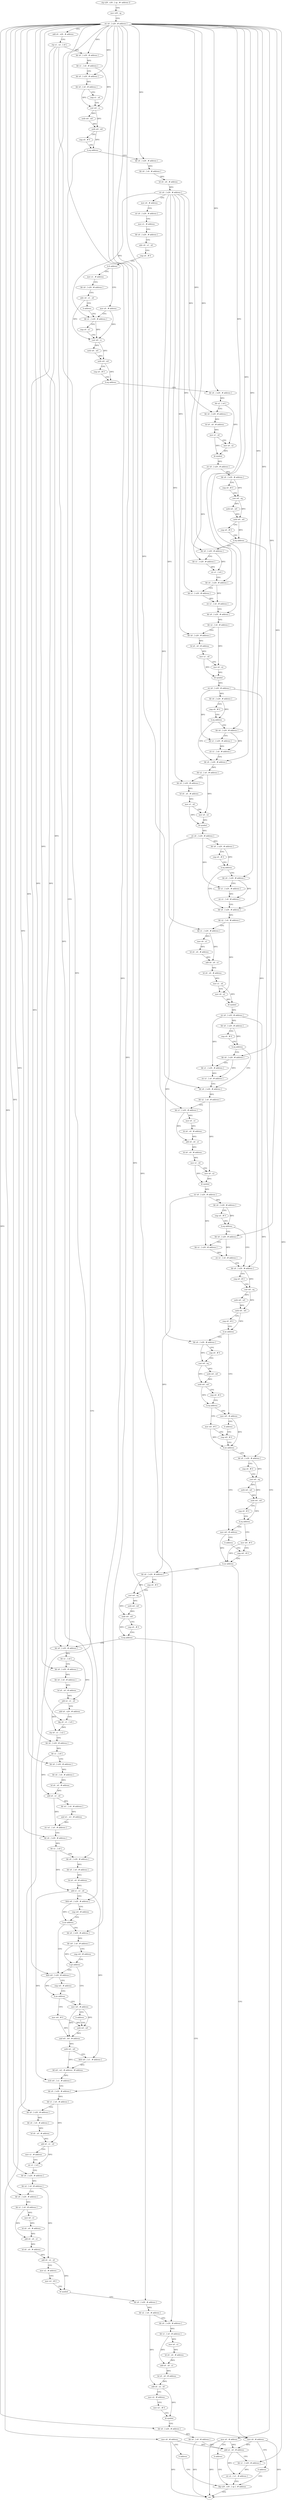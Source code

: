 digraph "func" {
"4256328" [label = "stp x29 , x30 , [ sp , #- address ]!" ]
"4256332" [label = "mov x29 , sp" ]
"4256336" [label = "str x0 , [ x29 , # address ]" ]
"4256340" [label = "add x0 , x29 , # address" ]
"4256344" [label = "stp x1 , x2 , [ x0 ]" ]
"4256348" [label = "ldr x0 , [ x29 , # address ]" ]
"4256352" [label = "ldr x1 , [ x0 , # address ]" ]
"4256356" [label = "ldr x0 , [ x29 , # address ]" ]
"4256360" [label = "ldr x0 , [ x0 , # address ]" ]
"4256364" [label = "cmp x1 , x0" ]
"4256368" [label = "cset w0 , cs" ]
"4256372" [label = "uxtb w0 , w0" ]
"4256376" [label = "uxtb w0 , w0" ]
"4256380" [label = "cmp x0 , # 0" ]
"4256384" [label = "b.eq address" ]
"4256988" [label = "ldr x0 , [ x29 , # address ]" ]
"4256388" [label = "ldr x0 , [ x29 , # address ]" ]
"4256992" [label = "ldr x1 , [ x0 ]" ]
"4256996" [label = "ldr x0 , [ x29 , # address ]" ]
"4257000" [label = "ldr x0 , [ x0 , # address ]" ]
"4257004" [label = "lsl x0 , x0 , # address" ]
"4257008" [label = "add x2 , x1 , x0" ]
"4257012" [label = "add x0 , x29 , # address" ]
"4257016" [label = "ldp x0 , x1 , [ x0 ]" ]
"4257020" [label = "stp x0 , x1 , [ x2 ]" ]
"4257024" [label = "ldr x0 , [ x29 , # address ]" ]
"4257028" [label = "ldr x1 , [ x0 ]" ]
"4257032" [label = "ldr x0 , [ x29 , # address ]" ]
"4257036" [label = "ldr x0 , [ x0 , # address ]" ]
"4257040" [label = "lsl x0 , x0 , # address" ]
"4257044" [label = "add x0 , x1 , x0" ]
"4257048" [label = "ldr w1 , [ x0 , # address ]" ]
"4257052" [label = "and w1 , w1 , # address" ]
"4257056" [label = "str w1 , [ x0 , # address ]" ]
"4257060" [label = "ldr x0 , [ x29 , # address ]" ]
"4257064" [label = "ldr x1 , [ x0 ]" ]
"4257068" [label = "ldr x0 , [ x29 , # address ]" ]
"4257072" [label = "ldr x0 , [ x0 , # address ]" ]
"4257076" [label = "lsl x0 , x0 , # address" ]
"4257080" [label = "add x1 , x1 , x0" ]
"4257084" [label = "ldrb w0 , [ x29 , # address ]" ]
"4257088" [label = "cmp w0 , # address" ]
"4257092" [label = "b.ne address" ]
"4257112" [label = "ldrb w0 , [ x29 , # address ]" ]
"4257096" [label = "ldr x0 , [ x29 , # address ]" ]
"4256392" [label = "ldr x0 , [ x0 , # address ]" ]
"4256396" [label = "lsl x0 , x0 , # address" ]
"4256400" [label = "str x0 , [ x29 , # address ]" ]
"4256404" [label = "mov x0 , # address" ]
"4256408" [label = "str x0 , [ x29 , # address ]" ]
"4256412" [label = "mov x1 , # address" ]
"4256416" [label = "ldr x0 , [ x29 , # address ]" ]
"4256420" [label = "udiv x0 , x1 , x0" ]
"4256424" [label = "cmp x0 , # 0" ]
"4256428" [label = "b.lt address" ]
"4256448" [label = "mov x0 , # address" ]
"4256432" [label = "mov x1 , # address" ]
"4257116" [label = "cmp w0 , # address" ]
"4257120" [label = "b.ne address" ]
"4257132" [label = "mov w0 , # 0" ]
"4257124" [label = "mov w0 , # address" ]
"4257100" [label = "ldr w0 , [ x0 , # address ]" ]
"4257104" [label = "cmp w0 , # address" ]
"4257108" [label = "b.gt address" ]
"4256452" [label = "ldr x1 , [ x29 , # address ]" ]
"4256436" [label = "ldr x0 , [ x29 , # address ]" ]
"4256440" [label = "udiv x0 , x1 , x0" ]
"4256444" [label = "b address" ]
"4257136" [label = "uxtb w0 , w0" ]
"4257128" [label = "b address" ]
"4256488" [label = "ldr x0 , [ x29 , # address ]" ]
"4256492" [label = "ldr x2 , [ x0 ]" ]
"4256496" [label = "ldr x0 , [ x29 , # address ]" ]
"4256500" [label = "lsl x0 , x0 , # address" ]
"4256504" [label = "mov x1 , x0" ]
"4256508" [label = "mov x0 , x2" ]
"4256512" [label = "bl symbol" ]
"4256516" [label = "str x0 , [ x29 , # address ]" ]
"4256520" [label = "ldr x0 , [ x29 , # address ]" ]
"4256524" [label = "cmp x0 , # 0" ]
"4256528" [label = "cset w0 , eq" ]
"4256532" [label = "uxtb w0 , w0" ]
"4256536" [label = "uxtb w0 , w0" ]
"4256540" [label = "cmp x0 , # 0" ]
"4256544" [label = "b.eq address" ]
"4256556" [label = "ldr x0 , [ x29 , # address ]" ]
"4256548" [label = "mov x0 , # address" ]
"4256480" [label = "mov x0 , # address" ]
"4256484" [label = "b address" ]
"4257308" [label = "ldp x29 , x30 , [ sp ] , # address" ]
"4256456" [label = "cmp x0 , x1" ]
"4256460" [label = "cset w0 , cc" ]
"4256464" [label = "uxtb w0 , w0" ]
"4256468" [label = "uxtb w0 , w0" ]
"4256472" [label = "cmp x0 , # 0" ]
"4256476" [label = "b.eq address" ]
"4257140" [label = "and w0 , w0 , # address" ]
"4257144" [label = "uxtb w2 , w0" ]
"4257148" [label = "ldrb w0 , [ x1 , # address ]" ]
"4257152" [label = "bfi w0 , w2 , # address , # address" ]
"4257156" [label = "strb w0 , [ x1 , # address ]" ]
"4257160" [label = "ldr x0 , [ x29 , # address ]" ]
"4257164" [label = "ldr x1 , [ x0 , # address ]" ]
"4257168" [label = "ldr x0 , [ x29 , # address ]" ]
"4257172" [label = "ldr x0 , [ x0 , # address ]" ]
"4257176" [label = "lsl x0 , x0 , # address" ]
"4257180" [label = "add x0 , x1 , x0" ]
"4257184" [label = "mov x1 , # address" ]
"4257188" [label = "str x1 , [ x0 ]" ]
"4257192" [label = "ldr x0 , [ x29 , # address ]" ]
"4257196" [label = "ldr x2 , [ x0 , # address ]" ]
"4257200" [label = "ldr x0 , [ x29 , # address ]" ]
"4257204" [label = "ldr x1 , [ x0 , # address ]" ]
"4257208" [label = "mov x0 , x1" ]
"4257212" [label = "lsl x0 , x0 , # address" ]
"4257216" [label = "add x0 , x0 , x1" ]
"4257220" [label = "lsl x0 , x0 , # address" ]
"4257224" [label = "add x0 , x2 , x0" ]
"4257228" [label = "mov x2 , # address" ]
"4257232" [label = "mov w1 , # 0" ]
"4257236" [label = "bl symbol" ]
"4257240" [label = "ldr x0 , [ x29 , # address ]" ]
"4257244" [label = "ldr x2 , [ x0 , # address ]" ]
"4257248" [label = "ldr x0 , [ x29 , # address ]" ]
"4257252" [label = "ldr x1 , [ x0 , # address ]" ]
"4257256" [label = "mov x0 , x1" ]
"4257260" [label = "lsl x0 , x0 , # address" ]
"4257264" [label = "add x0 , x0 , x1" ]
"4257268" [label = "lsl x0 , x0 , # address" ]
"4257272" [label = "add x0 , x2 , x0" ]
"4257276" [label = "mov x2 , # address" ]
"4257280" [label = "mov w1 , # 0" ]
"4257284" [label = "bl symbol" ]
"4257288" [label = "ldr x0 , [ x29 , # address ]" ]
"4257292" [label = "ldr x0 , [ x0 , # address ]" ]
"4257296" [label = "add x2 , x0 , # address" ]
"4257300" [label = "ldr x1 , [ x29 , # address ]" ]
"4257304" [label = "str x2 , [ x1 , # address ]" ]
"4256560" [label = "ldr x1 , [ x29 , # address ]" ]
"4256564" [label = "str x1 , [ x0 ]" ]
"4256568" [label = "ldr x0 , [ x29 , # address ]" ]
"4256572" [label = "ldr x1 , [ x29 , # address ]" ]
"4256576" [label = "str x1 , [ x0 , # address ]" ]
"4256580" [label = "ldr x0 , [ x29 , # address ]" ]
"4256584" [label = "ldr x2 , [ x0 , # address ]" ]
"4256588" [label = "ldr x0 , [ x29 , # address ]" ]
"4256592" [label = "lsl x0 , x0 , # address" ]
"4256596" [label = "mov x1 , x0" ]
"4256600" [label = "mov x0 , x2" ]
"4256604" [label = "bl symbol" ]
"4256608" [label = "str x0 , [ x29 , # address ]" ]
"4256612" [label = "ldr x0 , [ x29 , # address ]" ]
"4256616" [label = "cmp x0 , # 0" ]
"4256620" [label = "b.eq address" ]
"4256636" [label = "ldr x0 , [ x29 , # address ]" ]
"4256624" [label = "ldr x0 , [ x29 , # address ]" ]
"4256552" [label = "b address" ]
"4257312" [label = "ret" ]
"4256640" [label = "ldr x2 , [ x0 , # address ]" ]
"4256644" [label = "ldr x0 , [ x29 , # address ]" ]
"4256648" [label = "lsl x0 , x0 , # address" ]
"4256652" [label = "mov x1 , x0" ]
"4256656" [label = "mov x0 , x2" ]
"4256660" [label = "bl symbol" ]
"4256664" [label = "str x0 , [ x29 , # address ]" ]
"4256668" [label = "ldr x0 , [ x29 , # address ]" ]
"4256672" [label = "cmp x0 , # 0" ]
"4256676" [label = "b.eq address" ]
"4256692" [label = "ldr x0 , [ x29 , # address ]" ]
"4256680" [label = "ldr x0 , [ x29 , # address ]" ]
"4256628" [label = "ldr x1 , [ x29 , # address ]" ]
"4256632" [label = "str x1 , [ x0 , # address ]" ]
"4256696" [label = "ldr x2 , [ x0 , # address ]" ]
"4256700" [label = "ldr x1 , [ x29 , # address ]" ]
"4256704" [label = "mov x0 , x1" ]
"4256708" [label = "lsl x0 , x0 , # address" ]
"4256712" [label = "add x0 , x0 , x1" ]
"4256716" [label = "lsl x0 , x0 , # address" ]
"4256720" [label = "mov x1 , x0" ]
"4256724" [label = "mov x0 , x2" ]
"4256728" [label = "bl symbol" ]
"4256732" [label = "str x0 , [ x29 , # address ]" ]
"4256736" [label = "ldr x0 , [ x29 , # address ]" ]
"4256740" [label = "cmp x0 , # 0" ]
"4256744" [label = "b.eq address" ]
"4256760" [label = "ldr x0 , [ x29 , # address ]" ]
"4256748" [label = "ldr x0 , [ x29 , # address ]" ]
"4256684" [label = "ldr x1 , [ x29 , # address ]" ]
"4256688" [label = "str x1 , [ x0 , # address ]" ]
"4256764" [label = "ldr x2 , [ x0 , # address ]" ]
"4256768" [label = "ldr x1 , [ x29 , # address ]" ]
"4256772" [label = "mov x0 , x1" ]
"4256776" [label = "lsl x0 , x0 , # address" ]
"4256780" [label = "add x0 , x0 , x1" ]
"4256784" [label = "lsl x0 , x0 , # address" ]
"4256788" [label = "mov x1 , x0" ]
"4256792" [label = "mov x0 , x2" ]
"4256796" [label = "bl symbol" ]
"4256800" [label = "str x0 , [ x29 , # address ]" ]
"4256804" [label = "ldr x0 , [ x29 , # address ]" ]
"4256808" [label = "cmp x0 , # 0" ]
"4256812" [label = "b.eq address" ]
"4256828" [label = "ldr x0 , [ x29 , # address ]" ]
"4256816" [label = "ldr x0 , [ x29 , # address ]" ]
"4256752" [label = "ldr x1 , [ x29 , # address ]" ]
"4256756" [label = "str x1 , [ x0 , # address ]" ]
"4256832" [label = "cmp x0 , # 0" ]
"4256836" [label = "cset w0 , eq" ]
"4256840" [label = "uxtb w0 , w0" ]
"4256844" [label = "uxtb w0 , w0" ]
"4256848" [label = "cmp x0 , # 0" ]
"4256852" [label = "b.ne address" ]
"4256884" [label = "mov w0 , # address" ]
"4256856" [label = "ldr x0 , [ x29 , # address ]" ]
"4256820" [label = "ldr x1 , [ x29 , # address ]" ]
"4256824" [label = "str x1 , [ x0 , # address ]" ]
"4256888" [label = "b address" ]
"4256896" [label = "cmp w0 , # 0" ]
"4256860" [label = "cmp x0 , # 0" ]
"4256864" [label = "cset w0 , eq" ]
"4256868" [label = "uxtb w0 , w0" ]
"4256872" [label = "uxtb w0 , w0" ]
"4256876" [label = "cmp x0 , # 0" ]
"4256880" [label = "b.eq address" ]
"4256892" [label = "mov w0 , # 0" ]
"4256900" [label = "b.ne address" ]
"4256932" [label = "mov w0 , # address" ]
"4256904" [label = "ldr x0 , [ x29 , # address ]" ]
"4256936" [label = "b address" ]
"4256944" [label = "cmp w0 , # 0" ]
"4256908" [label = "cmp x0 , # 0" ]
"4256912" [label = "cset w0 , eq" ]
"4256916" [label = "uxtb w0 , w0" ]
"4256920" [label = "uxtb w0 , w0" ]
"4256924" [label = "cmp x0 , # 0" ]
"4256928" [label = "b.eq address" ]
"4256940" [label = "mov w0 , # 0" ]
"4256948" [label = "b.ne address" ]
"4256980" [label = "mov x0 , # address" ]
"4256952" [label = "ldr x0 , [ x29 , # address ]" ]
"4256984" [label = "b address" ]
"4256956" [label = "cmp x0 , # 0" ]
"4256960" [label = "cset w0 , eq" ]
"4256964" [label = "uxtb w0 , w0" ]
"4256968" [label = "uxtb w0 , w0" ]
"4256972" [label = "cmp x0 , # 0" ]
"4256976" [label = "b.eq address" ]
"4256328" -> "4256332" [ label = "CFG" ]
"4256332" -> "4256336" [ label = "CFG" ]
"4256336" -> "4256340" [ label = "CFG" ]
"4256336" -> "4256348" [ label = "DFG" ]
"4256336" -> "4256356" [ label = "DFG" ]
"4256336" -> "4256988" [ label = "DFG" ]
"4256336" -> "4256996" [ label = "DFG" ]
"4256336" -> "4257024" [ label = "DFG" ]
"4256336" -> "4257032" [ label = "DFG" ]
"4256336" -> "4257060" [ label = "DFG" ]
"4256336" -> "4257068" [ label = "DFG" ]
"4256336" -> "4256388" [ label = "DFG" ]
"4256336" -> "4257096" [ label = "DFG" ]
"4256336" -> "4257160" [ label = "DFG" ]
"4256336" -> "4257168" [ label = "DFG" ]
"4256336" -> "4257192" [ label = "DFG" ]
"4256336" -> "4257200" [ label = "DFG" ]
"4256336" -> "4257240" [ label = "DFG" ]
"4256336" -> "4257248" [ label = "DFG" ]
"4256336" -> "4257288" [ label = "DFG" ]
"4256336" -> "4257300" [ label = "DFG" ]
"4256336" -> "4256488" [ label = "DFG" ]
"4256336" -> "4256556" [ label = "DFG" ]
"4256336" -> "4256568" [ label = "DFG" ]
"4256336" -> "4256580" [ label = "DFG" ]
"4256336" -> "4256636" [ label = "DFG" ]
"4256336" -> "4256624" [ label = "DFG" ]
"4256336" -> "4256692" [ label = "DFG" ]
"4256336" -> "4256680" [ label = "DFG" ]
"4256336" -> "4256760" [ label = "DFG" ]
"4256336" -> "4256748" [ label = "DFG" ]
"4256336" -> "4256816" [ label = "DFG" ]
"4256340" -> "4256344" [ label = "CFG" ]
"4256344" -> "4256348" [ label = "CFG" ]
"4256344" -> "4257016" [ label = "DFG" ]
"4256344" -> "4257084" [ label = "DFG" ]
"4256344" -> "4257112" [ label = "DFG" ]
"4256348" -> "4256352" [ label = "DFG" ]
"4256352" -> "4256356" [ label = "CFG" ]
"4256352" -> "4256368" [ label = "DFG" ]
"4256356" -> "4256360" [ label = "DFG" ]
"4256360" -> "4256364" [ label = "CFG" ]
"4256360" -> "4256368" [ label = "DFG" ]
"4256364" -> "4256368" [ label = "CFG" ]
"4256368" -> "4256372" [ label = "DFG" ]
"4256368" -> "4256376" [ label = "DFG" ]
"4256372" -> "4256376" [ label = "DFG" ]
"4256376" -> "4256380" [ label = "CFG" ]
"4256376" -> "4256384" [ label = "DFG" ]
"4256380" -> "4256384" [ label = "CFG" ]
"4256384" -> "4256988" [ label = "CFG" ]
"4256384" -> "4256388" [ label = "CFG" ]
"4256988" -> "4256992" [ label = "DFG" ]
"4256388" -> "4256392" [ label = "DFG" ]
"4256992" -> "4256996" [ label = "CFG" ]
"4256992" -> "4257008" [ label = "DFG" ]
"4256996" -> "4257000" [ label = "DFG" ]
"4257000" -> "4257004" [ label = "DFG" ]
"4257004" -> "4257008" [ label = "DFG" ]
"4257008" -> "4257012" [ label = "CFG" ]
"4257008" -> "4257020" [ label = "DFG" ]
"4257012" -> "4257016" [ label = "CFG" ]
"4257016" -> "4257020" [ label = "DFG" ]
"4257020" -> "4257024" [ label = "CFG" ]
"4257024" -> "4257028" [ label = "DFG" ]
"4257028" -> "4257032" [ label = "CFG" ]
"4257028" -> "4257044" [ label = "DFG" ]
"4257032" -> "4257036" [ label = "DFG" ]
"4257036" -> "4257040" [ label = "DFG" ]
"4257040" -> "4257044" [ label = "DFG" ]
"4257044" -> "4257048" [ label = "DFG" ]
"4257044" -> "4257056" [ label = "DFG" ]
"4257048" -> "4257052" [ label = "DFG" ]
"4257052" -> "4257056" [ label = "DFG" ]
"4257056" -> "4257060" [ label = "CFG" ]
"4257060" -> "4257064" [ label = "DFG" ]
"4257064" -> "4257068" [ label = "CFG" ]
"4257064" -> "4257080" [ label = "DFG" ]
"4257068" -> "4257072" [ label = "DFG" ]
"4257072" -> "4257076" [ label = "DFG" ]
"4257076" -> "4257080" [ label = "DFG" ]
"4257080" -> "4257084" [ label = "CFG" ]
"4257080" -> "4257148" [ label = "DFG" ]
"4257080" -> "4257156" [ label = "DFG" ]
"4257084" -> "4257088" [ label = "CFG" ]
"4257084" -> "4257092" [ label = "DFG" ]
"4257088" -> "4257092" [ label = "CFG" ]
"4257092" -> "4257112" [ label = "CFG" ]
"4257092" -> "4257096" [ label = "CFG" ]
"4257112" -> "4257116" [ label = "CFG" ]
"4257112" -> "4257120" [ label = "DFG" ]
"4257096" -> "4257100" [ label = "DFG" ]
"4256392" -> "4256396" [ label = "DFG" ]
"4256396" -> "4256400" [ label = "DFG" ]
"4256400" -> "4256404" [ label = "CFG" ]
"4256400" -> "4256452" [ label = "DFG" ]
"4256400" -> "4256496" [ label = "DFG" ]
"4256400" -> "4256572" [ label = "DFG" ]
"4256400" -> "4256588" [ label = "DFG" ]
"4256400" -> "4256644" [ label = "DFG" ]
"4256400" -> "4256700" [ label = "DFG" ]
"4256400" -> "4256768" [ label = "DFG" ]
"4256404" -> "4256408" [ label = "CFG" ]
"4256408" -> "4256412" [ label = "CFG" ]
"4256412" -> "4256416" [ label = "CFG" ]
"4256416" -> "4256420" [ label = "CFG" ]
"4256420" -> "4256424" [ label = "CFG" ]
"4256424" -> "4256428" [ label = "CFG" ]
"4256428" -> "4256448" [ label = "CFG" ]
"4256428" -> "4256432" [ label = "CFG" ]
"4256448" -> "4256452" [ label = "CFG" ]
"4256448" -> "4256460" [ label = "DFG" ]
"4256432" -> "4256436" [ label = "CFG" ]
"4257116" -> "4257120" [ label = "CFG" ]
"4257120" -> "4257132" [ label = "CFG" ]
"4257120" -> "4257124" [ label = "CFG" ]
"4257132" -> "4257136" [ label = "DFG" ]
"4257132" -> "4257140" [ label = "DFG" ]
"4257124" -> "4257128" [ label = "CFG" ]
"4257124" -> "4257136" [ label = "DFG" ]
"4257124" -> "4257140" [ label = "DFG" ]
"4257100" -> "4257104" [ label = "CFG" ]
"4257100" -> "4257108" [ label = "DFG" ]
"4257104" -> "4257108" [ label = "CFG" ]
"4257108" -> "4257124" [ label = "CFG" ]
"4257108" -> "4257112" [ label = "CFG" ]
"4256452" -> "4256456" [ label = "CFG" ]
"4256452" -> "4256460" [ label = "DFG" ]
"4256436" -> "4256440" [ label = "CFG" ]
"4256440" -> "4256444" [ label = "CFG" ]
"4256440" -> "4256460" [ label = "DFG" ]
"4256444" -> "4256452" [ label = "CFG" ]
"4257136" -> "4257140" [ label = "DFG" ]
"4257128" -> "4257136" [ label = "CFG" ]
"4256488" -> "4256492" [ label = "DFG" ]
"4256492" -> "4256496" [ label = "CFG" ]
"4256492" -> "4256508" [ label = "DFG" ]
"4256496" -> "4256500" [ label = "DFG" ]
"4256500" -> "4256504" [ label = "DFG" ]
"4256504" -> "4256508" [ label = "CFG" ]
"4256504" -> "4256512" [ label = "DFG" ]
"4256508" -> "4256512" [ label = "DFG" ]
"4256512" -> "4256516" [ label = "DFG" ]
"4256516" -> "4256520" [ label = "DFG" ]
"4256516" -> "4256560" [ label = "DFG" ]
"4256520" -> "4256524" [ label = "CFG" ]
"4256520" -> "4256528" [ label = "DFG" ]
"4256524" -> "4256528" [ label = "CFG" ]
"4256528" -> "4256532" [ label = "DFG" ]
"4256528" -> "4256536" [ label = "DFG" ]
"4256532" -> "4256536" [ label = "DFG" ]
"4256536" -> "4256540" [ label = "CFG" ]
"4256536" -> "4256544" [ label = "DFG" ]
"4256540" -> "4256544" [ label = "CFG" ]
"4256544" -> "4256556" [ label = "CFG" ]
"4256544" -> "4256548" [ label = "CFG" ]
"4256556" -> "4256560" [ label = "CFG" ]
"4256556" -> "4256564" [ label = "DFG" ]
"4256548" -> "4256552" [ label = "CFG" ]
"4256548" -> "4257296" [ label = "DFG" ]
"4256548" -> "4257312" [ label = "DFG" ]
"4256480" -> "4256484" [ label = "CFG" ]
"4256480" -> "4257296" [ label = "DFG" ]
"4256480" -> "4257312" [ label = "DFG" ]
"4256484" -> "4257308" [ label = "CFG" ]
"4257308" -> "4257312" [ label = "CFG" ]
"4256456" -> "4256460" [ label = "CFG" ]
"4256460" -> "4256464" [ label = "DFG" ]
"4256460" -> "4256468" [ label = "DFG" ]
"4256464" -> "4256468" [ label = "DFG" ]
"4256468" -> "4256472" [ label = "CFG" ]
"4256468" -> "4256476" [ label = "DFG" ]
"4256472" -> "4256476" [ label = "CFG" ]
"4256476" -> "4256488" [ label = "CFG" ]
"4256476" -> "4256480" [ label = "CFG" ]
"4257140" -> "4257144" [ label = "DFG" ]
"4257144" -> "4257148" [ label = "CFG" ]
"4257144" -> "4257152" [ label = "DFG" ]
"4257148" -> "4257152" [ label = "DFG" ]
"4257152" -> "4257156" [ label = "DFG" ]
"4257156" -> "4257160" [ label = "CFG" ]
"4257160" -> "4257164" [ label = "DFG" ]
"4257164" -> "4257168" [ label = "CFG" ]
"4257164" -> "4257180" [ label = "DFG" ]
"4257168" -> "4257172" [ label = "DFG" ]
"4257172" -> "4257176" [ label = "DFG" ]
"4257176" -> "4257180" [ label = "DFG" ]
"4257180" -> "4257184" [ label = "CFG" ]
"4257180" -> "4257188" [ label = "DFG" ]
"4257184" -> "4257188" [ label = "CFG" ]
"4257188" -> "4257192" [ label = "CFG" ]
"4257192" -> "4257196" [ label = "DFG" ]
"4257196" -> "4257200" [ label = "CFG" ]
"4257196" -> "4257224" [ label = "DFG" ]
"4257200" -> "4257204" [ label = "DFG" ]
"4257204" -> "4257208" [ label = "DFG" ]
"4257204" -> "4257216" [ label = "DFG" ]
"4257208" -> "4257212" [ label = "DFG" ]
"4257212" -> "4257216" [ label = "DFG" ]
"4257216" -> "4257220" [ label = "DFG" ]
"4257220" -> "4257224" [ label = "DFG" ]
"4257224" -> "4257228" [ label = "CFG" ]
"4257224" -> "4257236" [ label = "DFG" ]
"4257228" -> "4257232" [ label = "CFG" ]
"4257232" -> "4257236" [ label = "CFG" ]
"4257236" -> "4257240" [ label = "CFG" ]
"4257240" -> "4257244" [ label = "DFG" ]
"4257244" -> "4257248" [ label = "CFG" ]
"4257244" -> "4257272" [ label = "DFG" ]
"4257248" -> "4257252" [ label = "DFG" ]
"4257252" -> "4257256" [ label = "DFG" ]
"4257252" -> "4257264" [ label = "DFG" ]
"4257256" -> "4257260" [ label = "DFG" ]
"4257260" -> "4257264" [ label = "DFG" ]
"4257264" -> "4257268" [ label = "DFG" ]
"4257268" -> "4257272" [ label = "DFG" ]
"4257272" -> "4257276" [ label = "CFG" ]
"4257272" -> "4257284" [ label = "DFG" ]
"4257276" -> "4257280" [ label = "CFG" ]
"4257280" -> "4257284" [ label = "CFG" ]
"4257284" -> "4257288" [ label = "CFG" ]
"4257288" -> "4257292" [ label = "DFG" ]
"4257292" -> "4257296" [ label = "DFG" ]
"4257292" -> "4257312" [ label = "DFG" ]
"4257296" -> "4257300" [ label = "CFG" ]
"4257296" -> "4257304" [ label = "DFG" ]
"4257300" -> "4257304" [ label = "DFG" ]
"4257304" -> "4257308" [ label = "CFG" ]
"4256560" -> "4256564" [ label = "DFG" ]
"4256564" -> "4256568" [ label = "CFG" ]
"4256568" -> "4256572" [ label = "CFG" ]
"4256568" -> "4256576" [ label = "DFG" ]
"4256572" -> "4256576" [ label = "DFG" ]
"4256576" -> "4256580" [ label = "CFG" ]
"4256580" -> "4256584" [ label = "DFG" ]
"4256584" -> "4256588" [ label = "CFG" ]
"4256584" -> "4256600" [ label = "DFG" ]
"4256588" -> "4256592" [ label = "DFG" ]
"4256592" -> "4256596" [ label = "DFG" ]
"4256596" -> "4256600" [ label = "CFG" ]
"4256596" -> "4256604" [ label = "DFG" ]
"4256600" -> "4256604" [ label = "DFG" ]
"4256604" -> "4256608" [ label = "DFG" ]
"4256608" -> "4256612" [ label = "DFG" ]
"4256608" -> "4256628" [ label = "DFG" ]
"4256608" -> "4256828" [ label = "DFG" ]
"4256612" -> "4256616" [ label = "CFG" ]
"4256612" -> "4256620" [ label = "DFG" ]
"4256616" -> "4256620" [ label = "CFG" ]
"4256620" -> "4256636" [ label = "CFG" ]
"4256620" -> "4256624" [ label = "CFG" ]
"4256636" -> "4256640" [ label = "DFG" ]
"4256624" -> "4256628" [ label = "CFG" ]
"4256624" -> "4256632" [ label = "DFG" ]
"4256552" -> "4257308" [ label = "CFG" ]
"4256640" -> "4256644" [ label = "CFG" ]
"4256640" -> "4256656" [ label = "DFG" ]
"4256644" -> "4256648" [ label = "DFG" ]
"4256648" -> "4256652" [ label = "DFG" ]
"4256652" -> "4256656" [ label = "CFG" ]
"4256652" -> "4256660" [ label = "DFG" ]
"4256656" -> "4256660" [ label = "DFG" ]
"4256660" -> "4256664" [ label = "DFG" ]
"4256664" -> "4256668" [ label = "DFG" ]
"4256664" -> "4256684" [ label = "DFG" ]
"4256664" -> "4256856" [ label = "DFG" ]
"4256668" -> "4256672" [ label = "CFG" ]
"4256668" -> "4256676" [ label = "DFG" ]
"4256672" -> "4256676" [ label = "CFG" ]
"4256676" -> "4256692" [ label = "CFG" ]
"4256676" -> "4256680" [ label = "CFG" ]
"4256692" -> "4256696" [ label = "DFG" ]
"4256680" -> "4256684" [ label = "CFG" ]
"4256680" -> "4256688" [ label = "DFG" ]
"4256628" -> "4256632" [ label = "DFG" ]
"4256632" -> "4256636" [ label = "CFG" ]
"4256696" -> "4256700" [ label = "CFG" ]
"4256696" -> "4256724" [ label = "DFG" ]
"4256700" -> "4256704" [ label = "DFG" ]
"4256700" -> "4256712" [ label = "DFG" ]
"4256704" -> "4256708" [ label = "DFG" ]
"4256708" -> "4256712" [ label = "DFG" ]
"4256712" -> "4256716" [ label = "DFG" ]
"4256716" -> "4256720" [ label = "DFG" ]
"4256720" -> "4256724" [ label = "CFG" ]
"4256720" -> "4256728" [ label = "DFG" ]
"4256724" -> "4256728" [ label = "DFG" ]
"4256728" -> "4256732" [ label = "DFG" ]
"4256732" -> "4256736" [ label = "DFG" ]
"4256732" -> "4256752" [ label = "DFG" ]
"4256732" -> "4256904" [ label = "DFG" ]
"4256736" -> "4256740" [ label = "CFG" ]
"4256736" -> "4256744" [ label = "DFG" ]
"4256740" -> "4256744" [ label = "CFG" ]
"4256744" -> "4256760" [ label = "CFG" ]
"4256744" -> "4256748" [ label = "CFG" ]
"4256760" -> "4256764" [ label = "DFG" ]
"4256748" -> "4256752" [ label = "CFG" ]
"4256748" -> "4256756" [ label = "DFG" ]
"4256684" -> "4256688" [ label = "DFG" ]
"4256688" -> "4256692" [ label = "CFG" ]
"4256764" -> "4256768" [ label = "CFG" ]
"4256764" -> "4256792" [ label = "DFG" ]
"4256768" -> "4256772" [ label = "DFG" ]
"4256768" -> "4256780" [ label = "DFG" ]
"4256772" -> "4256776" [ label = "DFG" ]
"4256776" -> "4256780" [ label = "DFG" ]
"4256780" -> "4256784" [ label = "DFG" ]
"4256784" -> "4256788" [ label = "DFG" ]
"4256788" -> "4256792" [ label = "CFG" ]
"4256788" -> "4256796" [ label = "DFG" ]
"4256792" -> "4256796" [ label = "DFG" ]
"4256796" -> "4256800" [ label = "DFG" ]
"4256800" -> "4256804" [ label = "DFG" ]
"4256800" -> "4256820" [ label = "DFG" ]
"4256800" -> "4256952" [ label = "DFG" ]
"4256804" -> "4256808" [ label = "CFG" ]
"4256804" -> "4256812" [ label = "DFG" ]
"4256808" -> "4256812" [ label = "CFG" ]
"4256812" -> "4256828" [ label = "CFG" ]
"4256812" -> "4256816" [ label = "CFG" ]
"4256828" -> "4256832" [ label = "CFG" ]
"4256828" -> "4256836" [ label = "DFG" ]
"4256816" -> "4256820" [ label = "CFG" ]
"4256816" -> "4256824" [ label = "DFG" ]
"4256752" -> "4256756" [ label = "DFG" ]
"4256756" -> "4256760" [ label = "CFG" ]
"4256832" -> "4256836" [ label = "CFG" ]
"4256836" -> "4256840" [ label = "DFG" ]
"4256836" -> "4256844" [ label = "DFG" ]
"4256840" -> "4256844" [ label = "DFG" ]
"4256844" -> "4256848" [ label = "CFG" ]
"4256844" -> "4256852" [ label = "DFG" ]
"4256848" -> "4256852" [ label = "CFG" ]
"4256852" -> "4256884" [ label = "CFG" ]
"4256852" -> "4256856" [ label = "CFG" ]
"4256884" -> "4256888" [ label = "CFG" ]
"4256884" -> "4256900" [ label = "DFG" ]
"4256856" -> "4256860" [ label = "CFG" ]
"4256856" -> "4256864" [ label = "DFG" ]
"4256820" -> "4256824" [ label = "DFG" ]
"4256824" -> "4256828" [ label = "CFG" ]
"4256888" -> "4256896" [ label = "CFG" ]
"4256896" -> "4256900" [ label = "CFG" ]
"4256860" -> "4256864" [ label = "CFG" ]
"4256864" -> "4256868" [ label = "DFG" ]
"4256864" -> "4256872" [ label = "DFG" ]
"4256868" -> "4256872" [ label = "DFG" ]
"4256872" -> "4256876" [ label = "CFG" ]
"4256872" -> "4256880" [ label = "DFG" ]
"4256876" -> "4256880" [ label = "CFG" ]
"4256880" -> "4256892" [ label = "CFG" ]
"4256880" -> "4256884" [ label = "CFG" ]
"4256892" -> "4256896" [ label = "CFG" ]
"4256892" -> "4256900" [ label = "DFG" ]
"4256900" -> "4256932" [ label = "CFG" ]
"4256900" -> "4256904" [ label = "CFG" ]
"4256932" -> "4256936" [ label = "CFG" ]
"4256932" -> "4256948" [ label = "DFG" ]
"4256904" -> "4256908" [ label = "CFG" ]
"4256904" -> "4256912" [ label = "DFG" ]
"4256936" -> "4256944" [ label = "CFG" ]
"4256944" -> "4256948" [ label = "CFG" ]
"4256908" -> "4256912" [ label = "CFG" ]
"4256912" -> "4256916" [ label = "DFG" ]
"4256912" -> "4256920" [ label = "DFG" ]
"4256916" -> "4256920" [ label = "DFG" ]
"4256920" -> "4256924" [ label = "CFG" ]
"4256920" -> "4256928" [ label = "DFG" ]
"4256924" -> "4256928" [ label = "CFG" ]
"4256928" -> "4256940" [ label = "CFG" ]
"4256928" -> "4256932" [ label = "CFG" ]
"4256940" -> "4256944" [ label = "CFG" ]
"4256940" -> "4256948" [ label = "DFG" ]
"4256948" -> "4256980" [ label = "CFG" ]
"4256948" -> "4256952" [ label = "CFG" ]
"4256980" -> "4256984" [ label = "CFG" ]
"4256980" -> "4257296" [ label = "DFG" ]
"4256980" -> "4257312" [ label = "DFG" ]
"4256952" -> "4256956" [ label = "CFG" ]
"4256952" -> "4256960" [ label = "DFG" ]
"4256984" -> "4257308" [ label = "CFG" ]
"4256956" -> "4256960" [ label = "CFG" ]
"4256960" -> "4256964" [ label = "DFG" ]
"4256960" -> "4256968" [ label = "DFG" ]
"4256964" -> "4256968" [ label = "DFG" ]
"4256968" -> "4256972" [ label = "CFG" ]
"4256968" -> "4256976" [ label = "DFG" ]
"4256972" -> "4256976" [ label = "CFG" ]
"4256976" -> "4256988" [ label = "CFG" ]
"4256976" -> "4256980" [ label = "CFG" ]
}

